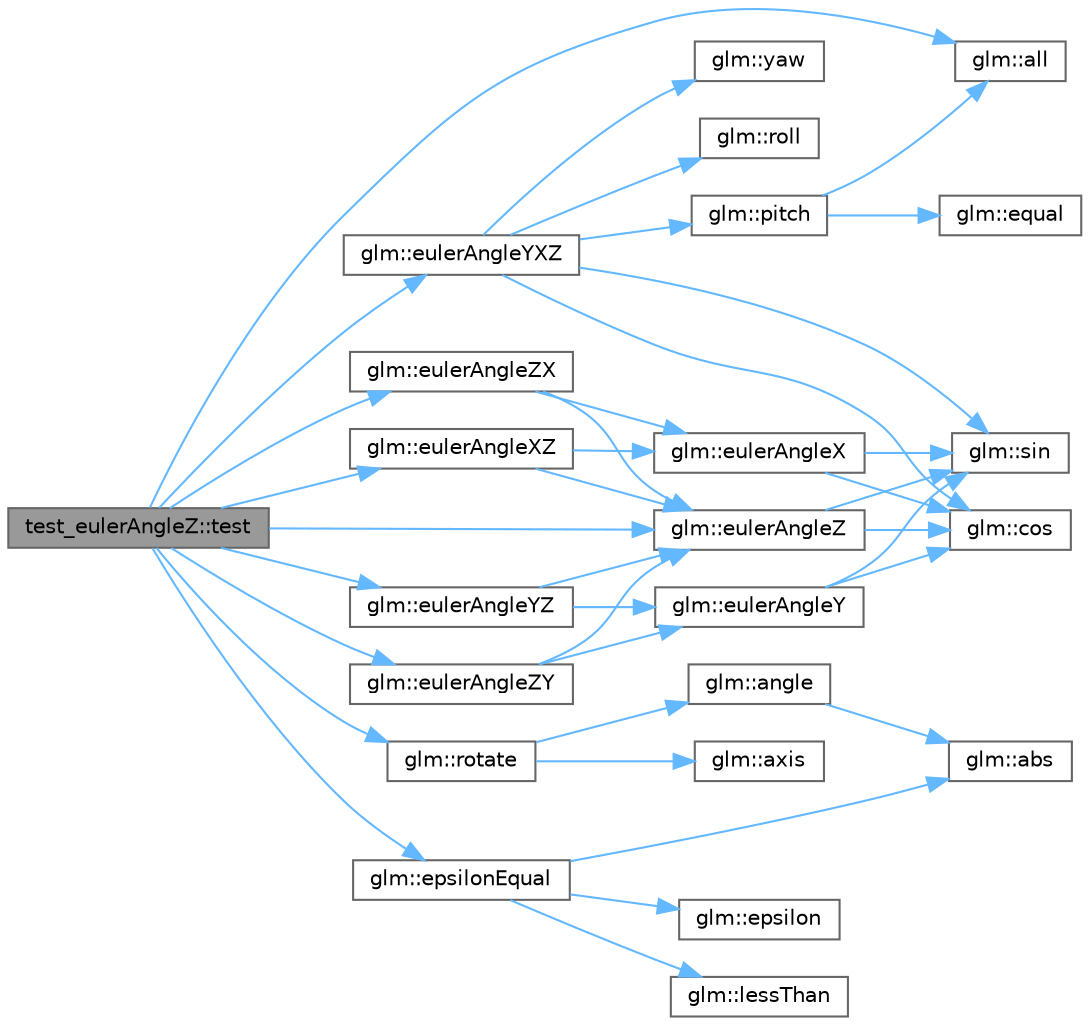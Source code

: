 digraph "test_eulerAngleZ::test"
{
 // LATEX_PDF_SIZE
  bgcolor="transparent";
  edge [fontname=Helvetica,fontsize=10,labelfontname=Helvetica,labelfontsize=10];
  node [fontname=Helvetica,fontsize=10,shape=box,height=0.2,width=0.4];
  rankdir="LR";
  Node1 [id="Node000001",label="test_eulerAngleZ::test",height=0.2,width=0.4,color="gray40", fillcolor="grey60", style="filled", fontcolor="black",tooltip=" "];
  Node1 -> Node2 [id="edge73_Node000001_Node000002",color="steelblue1",style="solid",tooltip=" "];
  Node2 [id="Node000002",label="glm::all",height=0.2,width=0.4,color="grey40", fillcolor="white", style="filled",URL="$group__core__func__vector__relational.html#ga87e53f50b679f5f95c5cb4780311b3dd",tooltip=" "];
  Node1 -> Node3 [id="edge74_Node000001_Node000003",color="steelblue1",style="solid",tooltip=" "];
  Node3 [id="Node000003",label="glm::epsilonEqual",height=0.2,width=0.4,color="grey40", fillcolor="white", style="filled",URL="$group__gtc__epsilon.html#ga7f8df975688289781ee26998c73d6798",tooltip=" "];
  Node3 -> Node4 [id="edge75_Node000003_Node000004",color="steelblue1",style="solid",tooltip=" "];
  Node4 [id="Node000004",label="glm::abs",height=0.2,width=0.4,color="grey40", fillcolor="white", style="filled",URL="$group__core__func__common.html#ga439e60a72eadecfeda2df5449c613a64",tooltip=" "];
  Node3 -> Node5 [id="edge76_Node000003_Node000005",color="steelblue1",style="solid",tooltip=" "];
  Node5 [id="Node000005",label="glm::epsilon",height=0.2,width=0.4,color="grey40", fillcolor="white", style="filled",URL="$group__ext__scalar__constants.html#ga2a1e57fc5592b69cfae84174cbfc9429",tooltip="Return the epsilon constant for floating point types."];
  Node3 -> Node6 [id="edge77_Node000003_Node000006",color="steelblue1",style="solid",tooltip=" "];
  Node6 [id="Node000006",label="glm::lessThan",height=0.2,width=0.4,color="grey40", fillcolor="white", style="filled",URL="$group__core__func__vector__relational.html#gaedc3a837f960109afe22ea3f267b9a19",tooltip=" "];
  Node1 -> Node7 [id="edge78_Node000001_Node000007",color="steelblue1",style="solid",tooltip=" "];
  Node7 [id="Node000007",label="glm::eulerAngleXZ",height=0.2,width=0.4,color="grey40", fillcolor="white", style="filled",URL="$group__gtx__euler__angles.html#gaae63ce27584867e3f9d8889631060846",tooltip=" "];
  Node7 -> Node8 [id="edge79_Node000007_Node000008",color="steelblue1",style="solid",tooltip=" "];
  Node8 [id="Node000008",label="glm::eulerAngleX",height=0.2,width=0.4,color="grey40", fillcolor="white", style="filled",URL="$group__gtx__euler__angles.html#ga6ddd62c69c42f6e0fb22260c59e11764",tooltip=" "];
  Node8 -> Node9 [id="edge80_Node000008_Node000009",color="steelblue1",style="solid",tooltip=" "];
  Node9 [id="Node000009",label="glm::cos",height=0.2,width=0.4,color="grey40", fillcolor="white", style="filled",URL="$group__core__func__trigonometric.html#ga54745147add8b4fa05642f5c71f6833e",tooltip=" "];
  Node8 -> Node10 [id="edge81_Node000008_Node000010",color="steelblue1",style="solid",tooltip=" "];
  Node10 [id="Node000010",label="glm::sin",height=0.2,width=0.4,color="grey40", fillcolor="white", style="filled",URL="$group__core__func__trigonometric.html#ga3fcdcfa2d2ac38de9ba1885cd1c79414",tooltip=" "];
  Node7 -> Node11 [id="edge82_Node000007_Node000011",color="steelblue1",style="solid",tooltip=" "];
  Node11 [id="Node000011",label="glm::eulerAngleZ",height=0.2,width=0.4,color="grey40", fillcolor="white", style="filled",URL="$group__gtx__euler__angles.html#ga8466b03295c03fe68d012b19373e1935",tooltip=" "];
  Node11 -> Node9 [id="edge83_Node000011_Node000009",color="steelblue1",style="solid",tooltip=" "];
  Node11 -> Node10 [id="edge84_Node000011_Node000010",color="steelblue1",style="solid",tooltip=" "];
  Node1 -> Node12 [id="edge85_Node000001_Node000012",color="steelblue1",style="solid",tooltip=" "];
  Node12 [id="Node000012",label="glm::eulerAngleYXZ",height=0.2,width=0.4,color="grey40", fillcolor="white", style="filled",URL="$group__gtx__euler__angles.html#ga3f6cc50ed7cea176ec4ef73a88d19b30",tooltip=" "];
  Node12 -> Node9 [id="edge86_Node000012_Node000009",color="steelblue1",style="solid",tooltip=" "];
  Node12 -> Node13 [id="edge87_Node000012_Node000013",color="steelblue1",style="solid",tooltip=" "];
  Node13 [id="Node000013",label="glm::pitch",height=0.2,width=0.4,color="grey40", fillcolor="white", style="filled",URL="$group__gtc__quaternion.html#ga7603e81477b46ddb448896909bc04928",tooltip=" "];
  Node13 -> Node2 [id="edge88_Node000013_Node000002",color="steelblue1",style="solid",tooltip=" "];
  Node13 -> Node14 [id="edge89_Node000013_Node000014",color="steelblue1",style="solid",tooltip=" "];
  Node14 [id="Node000014",label="glm::equal",height=0.2,width=0.4,color="grey40", fillcolor="white", style="filled",URL="$group__core__func__vector__relational.html#gaf539cf490630ba648dfd6e36aef910a1",tooltip=" "];
  Node12 -> Node15 [id="edge90_Node000012_Node000015",color="steelblue1",style="solid",tooltip=" "];
  Node15 [id="Node000015",label="glm::roll",height=0.2,width=0.4,color="grey40", fillcolor="white", style="filled",URL="$group__gtc__quaternion.html#ga0cc5ad970d0b00829b139fe0fe5a1e13",tooltip=" "];
  Node12 -> Node10 [id="edge91_Node000012_Node000010",color="steelblue1",style="solid",tooltip=" "];
  Node12 -> Node16 [id="edge92_Node000012_Node000016",color="steelblue1",style="solid",tooltip=" "];
  Node16 [id="Node000016",label="glm::yaw",height=0.2,width=0.4,color="grey40", fillcolor="white", style="filled",URL="$group__gtc__quaternion.html#ga8da38cdfdc452dafa660c2f46506bad5",tooltip=" "];
  Node1 -> Node17 [id="edge93_Node000001_Node000017",color="steelblue1",style="solid",tooltip=" "];
  Node17 [id="Node000017",label="glm::eulerAngleYZ",height=0.2,width=0.4,color="grey40", fillcolor="white", style="filled",URL="$group__gtx__euler__angles.html#ga3d58cfed58182afcf60a1bb54e9adb8e",tooltip=" "];
  Node17 -> Node18 [id="edge94_Node000017_Node000018",color="steelblue1",style="solid",tooltip=" "];
  Node18 [id="Node000018",label="glm::eulerAngleY",height=0.2,width=0.4,color="grey40", fillcolor="white", style="filled",URL="$group__gtx__euler__angles.html#ga0a88d64e714bb232fd6a3722f17751a3",tooltip=" "];
  Node18 -> Node9 [id="edge95_Node000018_Node000009",color="steelblue1",style="solid",tooltip=" "];
  Node18 -> Node10 [id="edge96_Node000018_Node000010",color="steelblue1",style="solid",tooltip=" "];
  Node17 -> Node11 [id="edge97_Node000017_Node000011",color="steelblue1",style="solid",tooltip=" "];
  Node1 -> Node11 [id="edge98_Node000001_Node000011",color="steelblue1",style="solid",tooltip=" "];
  Node1 -> Node19 [id="edge99_Node000001_Node000019",color="steelblue1",style="solid",tooltip=" "];
  Node19 [id="Node000019",label="glm::eulerAngleZX",height=0.2,width=0.4,color="grey40", fillcolor="white", style="filled",URL="$group__gtx__euler__angles.html#gaf7edd0bc96e86e0cf78a5369dbad1514",tooltip=" "];
  Node19 -> Node8 [id="edge100_Node000019_Node000008",color="steelblue1",style="solid",tooltip=" "];
  Node19 -> Node11 [id="edge101_Node000019_Node000011",color="steelblue1",style="solid",tooltip=" "];
  Node1 -> Node20 [id="edge102_Node000001_Node000020",color="steelblue1",style="solid",tooltip=" "];
  Node20 [id="Node000020",label="glm::eulerAngleZY",height=0.2,width=0.4,color="grey40", fillcolor="white", style="filled",URL="$group__gtx__euler__angles.html#gad9660d363649bd15ae8b24e04bea8a1a",tooltip=" "];
  Node20 -> Node18 [id="edge103_Node000020_Node000018",color="steelblue1",style="solid",tooltip=" "];
  Node20 -> Node11 [id="edge104_Node000020_Node000011",color="steelblue1",style="solid",tooltip=" "];
  Node1 -> Node21 [id="edge105_Node000001_Node000021",color="steelblue1",style="solid",tooltip=" "];
  Node21 [id="Node000021",label="glm::rotate",height=0.2,width=0.4,color="grey40", fillcolor="white", style="filled",URL="$group__ext__matrix__transform.html#ga42613eb0c7deb5f5188fc159df6c8950",tooltip=" "];
  Node21 -> Node22 [id="edge106_Node000021_Node000022",color="steelblue1",style="solid",tooltip=" "];
  Node22 [id="Node000022",label="glm::angle",height=0.2,width=0.4,color="grey40", fillcolor="white", style="filled",URL="$group__ext__quaternion__trigonometric.html#ga8aa248b31d5ade470c87304df5eb7bd8",tooltip=" "];
  Node22 -> Node4 [id="edge107_Node000022_Node000004",color="steelblue1",style="solid",tooltip=" "];
  Node21 -> Node23 [id="edge108_Node000021_Node000023",color="steelblue1",style="solid",tooltip=" "];
  Node23 [id="Node000023",label="glm::axis",height=0.2,width=0.4,color="grey40", fillcolor="white", style="filled",URL="$group__ext__quaternion__trigonometric.html#gac2b65b953ea72827e172fc39035964a7",tooltip=" "];
}
